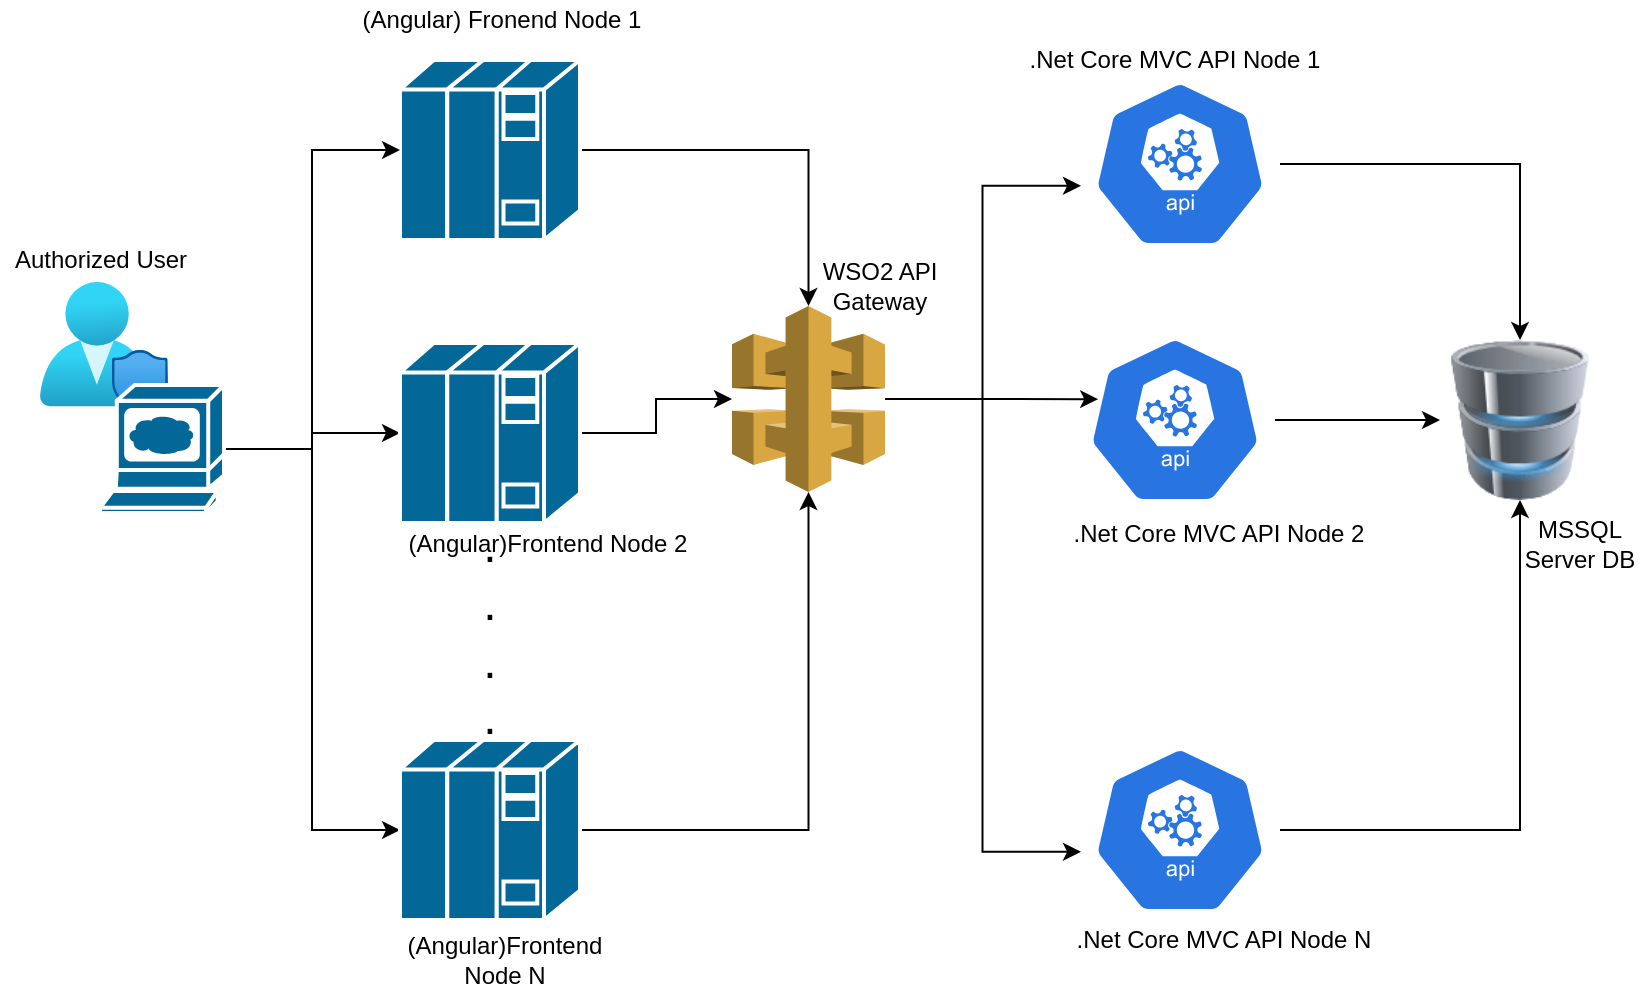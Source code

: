 <mxfile version="14.9.3" type="github" pages="3">
  <diagram id="_G_KSSuLEcDkvxsDeoga" name="Page-1">
    <mxGraphModel dx="1662" dy="772" grid="1" gridSize="10" guides="1" tooltips="1" connect="1" arrows="1" fold="1" page="1" pageScale="1" pageWidth="850" pageHeight="1100" math="0" shadow="0">
      <root>
        <mxCell id="0" />
        <mxCell id="1" parent="0" />
        <mxCell id="RTjLb2B1KZEINLzgVu64-1" value="" style="aspect=fixed;html=1;points=[];align=center;image;fontSize=12;image=img/lib/azure2/management_governance/User_Privacy.svg;" parent="1" vertex="1">
          <mxGeometry x="40" y="211" width="64" height="68" as="geometry" />
        </mxCell>
        <mxCell id="RTjLb2B1KZEINLzgVu64-15" style="edgeStyle=orthogonalEdgeStyle;rounded=0;orthogonalLoop=1;jettySize=auto;html=1;" parent="1" source="RTjLb2B1KZEINLzgVu64-2" target="RTjLb2B1KZEINLzgVu64-9" edge="1">
          <mxGeometry relative="1" as="geometry" />
        </mxCell>
        <mxCell id="RTjLb2B1KZEINLzgVu64-2" value="" style="shape=mxgraph.cisco.misc.front_end_processor;html=1;pointerEvents=1;dashed=0;fillColor=#036897;strokeColor=#ffffff;strokeWidth=2;verticalLabelPosition=bottom;verticalAlign=top;align=center;outlineConnect=0;" parent="1" vertex="1">
          <mxGeometry x="220" y="100" width="90" height="90" as="geometry" />
        </mxCell>
        <mxCell id="RTjLb2B1KZEINLzgVu64-22" style="edgeStyle=orthogonalEdgeStyle;rounded=0;orthogonalLoop=1;jettySize=auto;html=1;" parent="1" source="RTjLb2B1KZEINLzgVu64-3" target="RTjLb2B1KZEINLzgVu64-4" edge="1">
          <mxGeometry relative="1" as="geometry" />
        </mxCell>
        <mxCell id="RTjLb2B1KZEINLzgVu64-3" value="" style="html=1;dashed=0;whitespace=wrap;fillColor=#2875E2;strokeColor=#ffffff;points=[[0.005,0.63,0],[0.1,0.2,0],[0.9,0.2,0],[0.5,0,0],[0.995,0.63,0],[0.72,0.99,0],[0.5,1,0],[0.28,0.99,0]];shape=mxgraph.kubernetes.icon;prIcon=api" parent="1" vertex="1">
          <mxGeometry x="560" y="110" width="100" height="84" as="geometry" />
        </mxCell>
        <mxCell id="RTjLb2B1KZEINLzgVu64-4" value="" style="image;html=1;image=img/lib/clip_art/computers/Database_128x128.png" parent="1" vertex="1">
          <mxGeometry x="740" y="240" width="80" height="80" as="geometry" />
        </mxCell>
        <mxCell id="RTjLb2B1KZEINLzgVu64-21" style="edgeStyle=orthogonalEdgeStyle;rounded=0;orthogonalLoop=1;jettySize=auto;html=1;" parent="1" source="RTjLb2B1KZEINLzgVu64-5" target="RTjLb2B1KZEINLzgVu64-4" edge="1">
          <mxGeometry relative="1" as="geometry" />
        </mxCell>
        <mxCell id="RTjLb2B1KZEINLzgVu64-5" value="" style="html=1;dashed=0;whitespace=wrap;fillColor=#2875E2;strokeColor=#ffffff;points=[[0.005,0.63,0],[0.1,0.2,0],[0.9,0.2,0],[0.5,0,0],[0.995,0.63,0],[0.72,0.99,0],[0.5,1,0],[0.28,0.99,0]];shape=mxgraph.kubernetes.icon;prIcon=api" parent="1" vertex="1">
          <mxGeometry x="557.5" y="238" width="100" height="84" as="geometry" />
        </mxCell>
        <mxCell id="RTjLb2B1KZEINLzgVu64-23" style="edgeStyle=orthogonalEdgeStyle;rounded=0;orthogonalLoop=1;jettySize=auto;html=1;entryX=0.5;entryY=1;entryDx=0;entryDy=0;" parent="1" source="RTjLb2B1KZEINLzgVu64-7" target="RTjLb2B1KZEINLzgVu64-4" edge="1">
          <mxGeometry relative="1" as="geometry" />
        </mxCell>
        <mxCell id="RTjLb2B1KZEINLzgVu64-7" value="" style="html=1;dashed=0;whitespace=wrap;fillColor=#2875E2;strokeColor=#ffffff;points=[[0.005,0.63,0],[0.1,0.2,0],[0.9,0.2,0],[0.5,0,0],[0.995,0.63,0],[0.72,0.99,0],[0.5,1,0],[0.28,0.99,0]];shape=mxgraph.kubernetes.icon;prIcon=api" parent="1" vertex="1">
          <mxGeometry x="560" y="443" width="100" height="84" as="geometry" />
        </mxCell>
        <mxCell id="RTjLb2B1KZEINLzgVu64-18" style="edgeStyle=orthogonalEdgeStyle;rounded=0;orthogonalLoop=1;jettySize=auto;html=1;entryX=0.005;entryY=0.63;entryDx=0;entryDy=0;entryPerimeter=0;" parent="1" source="RTjLb2B1KZEINLzgVu64-9" target="RTjLb2B1KZEINLzgVu64-3" edge="1">
          <mxGeometry relative="1" as="geometry" />
        </mxCell>
        <mxCell id="RTjLb2B1KZEINLzgVu64-19" style="edgeStyle=orthogonalEdgeStyle;rounded=0;orthogonalLoop=1;jettySize=auto;html=1;entryX=0.116;entryY=0.376;entryDx=0;entryDy=0;entryPerimeter=0;" parent="1" source="RTjLb2B1KZEINLzgVu64-9" target="RTjLb2B1KZEINLzgVu64-5" edge="1">
          <mxGeometry relative="1" as="geometry" />
        </mxCell>
        <mxCell id="RTjLb2B1KZEINLzgVu64-20" style="edgeStyle=orthogonalEdgeStyle;rounded=0;orthogonalLoop=1;jettySize=auto;html=1;entryX=0.005;entryY=0.63;entryDx=0;entryDy=0;entryPerimeter=0;" parent="1" source="RTjLb2B1KZEINLzgVu64-9" target="RTjLb2B1KZEINLzgVu64-7" edge="1">
          <mxGeometry relative="1" as="geometry" />
        </mxCell>
        <mxCell id="RTjLb2B1KZEINLzgVu64-9" value="" style="outlineConnect=0;dashed=0;verticalLabelPosition=bottom;verticalAlign=top;align=center;html=1;shape=mxgraph.aws3.api_gateway;fillColor=#D9A741;gradientColor=none;" parent="1" vertex="1">
          <mxGeometry x="386" y="223" width="76.5" height="93" as="geometry" />
        </mxCell>
        <mxCell id="RTjLb2B1KZEINLzgVu64-37" style="edgeStyle=orthogonalEdgeStyle;rounded=0;orthogonalLoop=1;jettySize=auto;html=1;entryX=0;entryY=0.5;entryDx=0;entryDy=0;entryPerimeter=0;" parent="1" source="RTjLb2B1KZEINLzgVu64-12" target="RTjLb2B1KZEINLzgVu64-2" edge="1">
          <mxGeometry relative="1" as="geometry" />
        </mxCell>
        <mxCell id="RTjLb2B1KZEINLzgVu64-38" style="edgeStyle=orthogonalEdgeStyle;rounded=0;orthogonalLoop=1;jettySize=auto;html=1;" parent="1" source="RTjLb2B1KZEINLzgVu64-12" target="RTjLb2B1KZEINLzgVu64-13" edge="1">
          <mxGeometry relative="1" as="geometry" />
        </mxCell>
        <mxCell id="RTjLb2B1KZEINLzgVu64-39" style="edgeStyle=orthogonalEdgeStyle;rounded=0;orthogonalLoop=1;jettySize=auto;html=1;entryX=0;entryY=0.5;entryDx=0;entryDy=0;entryPerimeter=0;" parent="1" source="RTjLb2B1KZEINLzgVu64-12" target="RTjLb2B1KZEINLzgVu64-14" edge="1">
          <mxGeometry relative="1" as="geometry" />
        </mxCell>
        <mxCell id="RTjLb2B1KZEINLzgVu64-12" value="" style="shape=mxgraph.cisco.computers_and_peripherals.web_browser;html=1;pointerEvents=1;dashed=0;fillColor=#036897;strokeColor=#ffffff;strokeWidth=2;verticalLabelPosition=bottom;verticalAlign=top;align=center;outlineConnect=0;" parent="1" vertex="1">
          <mxGeometry x="70" y="262.5" width="62" height="64" as="geometry" />
        </mxCell>
        <mxCell id="RTjLb2B1KZEINLzgVu64-16" style="edgeStyle=orthogonalEdgeStyle;rounded=0;orthogonalLoop=1;jettySize=auto;html=1;" parent="1" source="RTjLb2B1KZEINLzgVu64-13" target="RTjLb2B1KZEINLzgVu64-9" edge="1">
          <mxGeometry relative="1" as="geometry" />
        </mxCell>
        <mxCell id="RTjLb2B1KZEINLzgVu64-13" value="" style="shape=mxgraph.cisco.misc.front_end_processor;html=1;pointerEvents=1;dashed=0;fillColor=#036897;strokeColor=#ffffff;strokeWidth=2;verticalLabelPosition=bottom;verticalAlign=top;align=center;outlineConnect=0;" parent="1" vertex="1">
          <mxGeometry x="220" y="241.5" width="90" height="90" as="geometry" />
        </mxCell>
        <mxCell id="RTjLb2B1KZEINLzgVu64-17" style="edgeStyle=orthogonalEdgeStyle;rounded=0;orthogonalLoop=1;jettySize=auto;html=1;" parent="1" source="RTjLb2B1KZEINLzgVu64-14" target="RTjLb2B1KZEINLzgVu64-9" edge="1">
          <mxGeometry relative="1" as="geometry" />
        </mxCell>
        <mxCell id="RTjLb2B1KZEINLzgVu64-14" value="" style="shape=mxgraph.cisco.misc.front_end_processor;html=1;pointerEvents=1;dashed=0;fillColor=#036897;strokeColor=#ffffff;strokeWidth=2;verticalLabelPosition=bottom;verticalAlign=top;align=center;outlineConnect=0;" parent="1" vertex="1">
          <mxGeometry x="220" y="440" width="90" height="90" as="geometry" />
        </mxCell>
        <mxCell id="RTjLb2B1KZEINLzgVu64-24" value="Authorized User" style="text;html=1;align=center;verticalAlign=middle;resizable=0;points=[];autosize=1;strokeColor=none;rotation=0;" parent="1" vertex="1">
          <mxGeometry x="20" y="190" width="100" height="20" as="geometry" />
        </mxCell>
        <mxCell id="RTjLb2B1KZEINLzgVu64-25" value="(Angular) Fronend Node 1" style="text;html=1;strokeColor=none;fillColor=none;align=center;verticalAlign=middle;whiteSpace=wrap;rounded=0;" parent="1" vertex="1">
          <mxGeometry x="194.5" y="70" width="152" height="20" as="geometry" />
        </mxCell>
        <mxCell id="RTjLb2B1KZEINLzgVu64-26" value="(Angular)Frontend Node 2" style="text;html=1;strokeColor=none;fillColor=none;align=center;verticalAlign=middle;whiteSpace=wrap;rounded=0;" parent="1" vertex="1">
          <mxGeometry x="218" y="332" width="152" height="20" as="geometry" />
        </mxCell>
        <mxCell id="RTjLb2B1KZEINLzgVu64-27" value="(Angular)Frontend Node N" style="text;html=1;strokeColor=none;fillColor=none;align=center;verticalAlign=middle;whiteSpace=wrap;rounded=0;" parent="1" vertex="1">
          <mxGeometry x="220" y="540" width="105" height="20" as="geometry" />
        </mxCell>
        <mxCell id="RTjLb2B1KZEINLzgVu64-29" value="&lt;font style=&quot;font-size: 24px&quot;&gt;.&lt;br&gt;.&lt;br&gt;.&lt;br&gt;.&lt;/font&gt;" style="text;html=1;strokeColor=none;fillColor=none;align=center;verticalAlign=middle;whiteSpace=wrap;rounded=0;" parent="1" vertex="1">
          <mxGeometry x="245" y="352" width="40" height="68" as="geometry" />
        </mxCell>
        <mxCell id="RTjLb2B1KZEINLzgVu64-30" value=".Net Core MVC API Node 1" style="text;html=1;strokeColor=none;fillColor=none;align=center;verticalAlign=middle;whiteSpace=wrap;rounded=0;" parent="1" vertex="1">
          <mxGeometry x="521.25" y="90" width="172.5" height="20" as="geometry" />
        </mxCell>
        <mxCell id="RTjLb2B1KZEINLzgVu64-31" value=".Net Core MVC API Node 2" style="text;html=1;strokeColor=none;fillColor=none;align=center;verticalAlign=middle;whiteSpace=wrap;rounded=0;" parent="1" vertex="1">
          <mxGeometry x="547.5" y="326.5" width="162.5" height="20" as="geometry" />
        </mxCell>
        <mxCell id="RTjLb2B1KZEINLzgVu64-32" value=".Net Core MVC API Node N" style="text;html=1;strokeColor=none;fillColor=none;align=center;verticalAlign=middle;whiteSpace=wrap;rounded=0;" parent="1" vertex="1">
          <mxGeometry x="552.5" y="530" width="157.5" height="20" as="geometry" />
        </mxCell>
        <mxCell id="RTjLb2B1KZEINLzgVu64-33" value="MSSQL Server DB" style="text;html=1;strokeColor=none;fillColor=none;align=center;verticalAlign=middle;whiteSpace=wrap;rounded=0;" parent="1" vertex="1">
          <mxGeometry x="780" y="332" width="60" height="20" as="geometry" />
        </mxCell>
        <mxCell id="RTjLb2B1KZEINLzgVu64-40" value="WSO2 API Gateway" style="text;html=1;strokeColor=none;fillColor=none;align=center;verticalAlign=middle;whiteSpace=wrap;rounded=0;" parent="1" vertex="1">
          <mxGeometry x="410" y="203" width="100" height="20" as="geometry" />
        </mxCell>
      </root>
    </mxGraphModel>
  </diagram>
  <diagram id="YeQ5WnP_opXEjZDOXT1R" name="Page-2">
    <mxGraphModel dx="1662" dy="772" grid="1" gridSize="10" guides="1" tooltips="1" connect="1" arrows="1" fold="1" page="1" pageScale="1" pageWidth="850" pageHeight="1100" math="0" shadow="0">
      <root>
        <mxCell id="av7Qaucfc7NkenjrNU9h-0" />
        <mxCell id="av7Qaucfc7NkenjrNU9h-1" parent="av7Qaucfc7NkenjrNU9h-0" />
        <mxCell id="uJwtJDLmQ1GzThIIfGV3-0" value="" style="aspect=fixed;html=1;points=[];align=center;image;fontSize=12;image=img/lib/azure2/management_governance/User_Privacy.svg;" vertex="1" parent="av7Qaucfc7NkenjrNU9h-1">
          <mxGeometry x="40" y="211" width="64" height="68" as="geometry" />
        </mxCell>
        <mxCell id="uJwtJDLmQ1GzThIIfGV3-1" style="edgeStyle=orthogonalEdgeStyle;rounded=0;orthogonalLoop=1;jettySize=auto;html=1;" edge="1" parent="av7Qaucfc7NkenjrNU9h-1" source="uJwtJDLmQ1GzThIIfGV3-2" target="uJwtJDLmQ1GzThIIfGV3-13">
          <mxGeometry relative="1" as="geometry" />
        </mxCell>
        <mxCell id="uJwtJDLmQ1GzThIIfGV3-2" value="" style="shape=mxgraph.cisco.misc.front_end_processor;html=1;pointerEvents=1;dashed=0;fillColor=#036897;strokeColor=#ffffff;strokeWidth=2;verticalLabelPosition=bottom;verticalAlign=top;align=center;outlineConnect=0;" vertex="1" parent="av7Qaucfc7NkenjrNU9h-1">
          <mxGeometry x="220" y="100" width="90" height="90" as="geometry" />
        </mxCell>
        <mxCell id="uJwtJDLmQ1GzThIIfGV3-3" style="edgeStyle=orthogonalEdgeStyle;rounded=0;orthogonalLoop=1;jettySize=auto;html=1;" edge="1" parent="av7Qaucfc7NkenjrNU9h-1" source="uJwtJDLmQ1GzThIIfGV3-4" target="uJwtJDLmQ1GzThIIfGV3-5">
          <mxGeometry relative="1" as="geometry" />
        </mxCell>
        <mxCell id="uJwtJDLmQ1GzThIIfGV3-4" value="" style="html=1;dashed=0;whitespace=wrap;fillColor=#2875E2;strokeColor=#ffffff;points=[[0.005,0.63,0],[0.1,0.2,0],[0.9,0.2,0],[0.5,0,0],[0.995,0.63,0],[0.72,0.99,0],[0.5,1,0],[0.28,0.99,0]];shape=mxgraph.kubernetes.icon;prIcon=api" vertex="1" parent="av7Qaucfc7NkenjrNU9h-1">
          <mxGeometry x="560" y="110" width="100" height="84" as="geometry" />
        </mxCell>
        <mxCell id="uJwtJDLmQ1GzThIIfGV3-5" value="" style="image;html=1;image=img/lib/clip_art/computers/Database_128x128.png" vertex="1" parent="av7Qaucfc7NkenjrNU9h-1">
          <mxGeometry x="740" y="240" width="80" height="80" as="geometry" />
        </mxCell>
        <mxCell id="uJwtJDLmQ1GzThIIfGV3-6" style="edgeStyle=orthogonalEdgeStyle;rounded=0;orthogonalLoop=1;jettySize=auto;html=1;" edge="1" parent="av7Qaucfc7NkenjrNU9h-1" source="uJwtJDLmQ1GzThIIfGV3-7" target="uJwtJDLmQ1GzThIIfGV3-5">
          <mxGeometry relative="1" as="geometry" />
        </mxCell>
        <mxCell id="uJwtJDLmQ1GzThIIfGV3-7" value="" style="html=1;dashed=0;whitespace=wrap;fillColor=#2875E2;strokeColor=#ffffff;points=[[0.005,0.63,0],[0.1,0.2,0],[0.9,0.2,0],[0.5,0,0],[0.995,0.63,0],[0.72,0.99,0],[0.5,1,0],[0.28,0.99,0]];shape=mxgraph.kubernetes.icon;prIcon=api" vertex="1" parent="av7Qaucfc7NkenjrNU9h-1">
          <mxGeometry x="557.5" y="238" width="100" height="84" as="geometry" />
        </mxCell>
        <mxCell id="uJwtJDLmQ1GzThIIfGV3-8" style="edgeStyle=orthogonalEdgeStyle;rounded=0;orthogonalLoop=1;jettySize=auto;html=1;entryX=0.5;entryY=1;entryDx=0;entryDy=0;" edge="1" parent="av7Qaucfc7NkenjrNU9h-1" source="uJwtJDLmQ1GzThIIfGV3-9" target="uJwtJDLmQ1GzThIIfGV3-5">
          <mxGeometry relative="1" as="geometry" />
        </mxCell>
        <mxCell id="uJwtJDLmQ1GzThIIfGV3-9" value="" style="html=1;dashed=0;whitespace=wrap;fillColor=#2875E2;strokeColor=#ffffff;points=[[0.005,0.63,0],[0.1,0.2,0],[0.9,0.2,0],[0.5,0,0],[0.995,0.63,0],[0.72,0.99,0],[0.5,1,0],[0.28,0.99,0]];shape=mxgraph.kubernetes.icon;prIcon=api" vertex="1" parent="av7Qaucfc7NkenjrNU9h-1">
          <mxGeometry x="560" y="443" width="100" height="84" as="geometry" />
        </mxCell>
        <mxCell id="uJwtJDLmQ1GzThIIfGV3-10" style="edgeStyle=orthogonalEdgeStyle;rounded=0;orthogonalLoop=1;jettySize=auto;html=1;entryX=0.005;entryY=0.63;entryDx=0;entryDy=0;entryPerimeter=0;" edge="1" parent="av7Qaucfc7NkenjrNU9h-1" source="uJwtJDLmQ1GzThIIfGV3-13" target="uJwtJDLmQ1GzThIIfGV3-4">
          <mxGeometry relative="1" as="geometry" />
        </mxCell>
        <mxCell id="uJwtJDLmQ1GzThIIfGV3-11" style="edgeStyle=orthogonalEdgeStyle;rounded=0;orthogonalLoop=1;jettySize=auto;html=1;entryX=0.116;entryY=0.376;entryDx=0;entryDy=0;entryPerimeter=0;" edge="1" parent="av7Qaucfc7NkenjrNU9h-1" source="uJwtJDLmQ1GzThIIfGV3-13" target="uJwtJDLmQ1GzThIIfGV3-7">
          <mxGeometry relative="1" as="geometry" />
        </mxCell>
        <mxCell id="uJwtJDLmQ1GzThIIfGV3-12" style="edgeStyle=orthogonalEdgeStyle;rounded=0;orthogonalLoop=1;jettySize=auto;html=1;entryX=0.005;entryY=0.63;entryDx=0;entryDy=0;entryPerimeter=0;" edge="1" parent="av7Qaucfc7NkenjrNU9h-1" source="uJwtJDLmQ1GzThIIfGV3-13" target="uJwtJDLmQ1GzThIIfGV3-9">
          <mxGeometry relative="1" as="geometry" />
        </mxCell>
        <mxCell id="uJwtJDLmQ1GzThIIfGV3-13" value="" style="outlineConnect=0;dashed=0;verticalLabelPosition=bottom;verticalAlign=top;align=center;html=1;shape=mxgraph.aws3.api_gateway;fillColor=#D9A741;gradientColor=none;" vertex="1" parent="av7Qaucfc7NkenjrNU9h-1">
          <mxGeometry x="386" y="223" width="76.5" height="93" as="geometry" />
        </mxCell>
        <mxCell id="uJwtJDLmQ1GzThIIfGV3-14" style="edgeStyle=orthogonalEdgeStyle;rounded=0;orthogonalLoop=1;jettySize=auto;html=1;entryX=0;entryY=0.5;entryDx=0;entryDy=0;entryPerimeter=0;" edge="1" parent="av7Qaucfc7NkenjrNU9h-1" source="uJwtJDLmQ1GzThIIfGV3-17" target="uJwtJDLmQ1GzThIIfGV3-2">
          <mxGeometry relative="1" as="geometry" />
        </mxCell>
        <mxCell id="uJwtJDLmQ1GzThIIfGV3-15" style="edgeStyle=orthogonalEdgeStyle;rounded=0;orthogonalLoop=1;jettySize=auto;html=1;" edge="1" parent="av7Qaucfc7NkenjrNU9h-1" source="uJwtJDLmQ1GzThIIfGV3-17" target="uJwtJDLmQ1GzThIIfGV3-19">
          <mxGeometry relative="1" as="geometry" />
        </mxCell>
        <mxCell id="uJwtJDLmQ1GzThIIfGV3-16" style="edgeStyle=orthogonalEdgeStyle;rounded=0;orthogonalLoop=1;jettySize=auto;html=1;entryX=0;entryY=0.5;entryDx=0;entryDy=0;entryPerimeter=0;" edge="1" parent="av7Qaucfc7NkenjrNU9h-1" source="uJwtJDLmQ1GzThIIfGV3-17" target="uJwtJDLmQ1GzThIIfGV3-21">
          <mxGeometry relative="1" as="geometry" />
        </mxCell>
        <mxCell id="uJwtJDLmQ1GzThIIfGV3-17" value="" style="shape=mxgraph.cisco.computers_and_peripherals.web_browser;html=1;pointerEvents=1;dashed=0;fillColor=#036897;strokeColor=#ffffff;strokeWidth=2;verticalLabelPosition=bottom;verticalAlign=top;align=center;outlineConnect=0;" vertex="1" parent="av7Qaucfc7NkenjrNU9h-1">
          <mxGeometry x="70" y="262.5" width="62" height="64" as="geometry" />
        </mxCell>
        <mxCell id="uJwtJDLmQ1GzThIIfGV3-18" style="edgeStyle=orthogonalEdgeStyle;rounded=0;orthogonalLoop=1;jettySize=auto;html=1;" edge="1" parent="av7Qaucfc7NkenjrNU9h-1" source="uJwtJDLmQ1GzThIIfGV3-19" target="uJwtJDLmQ1GzThIIfGV3-13">
          <mxGeometry relative="1" as="geometry" />
        </mxCell>
        <mxCell id="uJwtJDLmQ1GzThIIfGV3-19" value="" style="shape=mxgraph.cisco.misc.front_end_processor;html=1;pointerEvents=1;dashed=0;fillColor=#036897;strokeColor=#ffffff;strokeWidth=2;verticalLabelPosition=bottom;verticalAlign=top;align=center;outlineConnect=0;" vertex="1" parent="av7Qaucfc7NkenjrNU9h-1">
          <mxGeometry x="220" y="241.5" width="90" height="90" as="geometry" />
        </mxCell>
        <mxCell id="uJwtJDLmQ1GzThIIfGV3-20" style="edgeStyle=orthogonalEdgeStyle;rounded=0;orthogonalLoop=1;jettySize=auto;html=1;" edge="1" parent="av7Qaucfc7NkenjrNU9h-1" source="uJwtJDLmQ1GzThIIfGV3-21" target="uJwtJDLmQ1GzThIIfGV3-13">
          <mxGeometry relative="1" as="geometry" />
        </mxCell>
        <mxCell id="uJwtJDLmQ1GzThIIfGV3-21" value="" style="shape=mxgraph.cisco.misc.front_end_processor;html=1;pointerEvents=1;dashed=0;fillColor=#036897;strokeColor=#ffffff;strokeWidth=2;verticalLabelPosition=bottom;verticalAlign=top;align=center;outlineConnect=0;" vertex="1" parent="av7Qaucfc7NkenjrNU9h-1">
          <mxGeometry x="220" y="440" width="90" height="90" as="geometry" />
        </mxCell>
        <mxCell id="uJwtJDLmQ1GzThIIfGV3-22" value="Authorized User" style="text;html=1;align=center;verticalAlign=middle;resizable=0;points=[];autosize=1;strokeColor=none;rotation=0;" vertex="1" parent="av7Qaucfc7NkenjrNU9h-1">
          <mxGeometry x="20" y="190" width="100" height="20" as="geometry" />
        </mxCell>
        <mxCell id="uJwtJDLmQ1GzThIIfGV3-23" value="React Fronend Node 1" style="text;html=1;strokeColor=none;fillColor=none;align=center;verticalAlign=middle;whiteSpace=wrap;rounded=0;" vertex="1" parent="av7Qaucfc7NkenjrNU9h-1">
          <mxGeometry x="194.5" y="70" width="152" height="20" as="geometry" />
        </mxCell>
        <mxCell id="uJwtJDLmQ1GzThIIfGV3-24" value="React Node 2" style="text;html=1;strokeColor=none;fillColor=none;align=center;verticalAlign=middle;whiteSpace=wrap;rounded=0;" vertex="1" parent="av7Qaucfc7NkenjrNU9h-1">
          <mxGeometry x="218" y="332" width="152" height="20" as="geometry" />
        </mxCell>
        <mxCell id="uJwtJDLmQ1GzThIIfGV3-25" value="React Frontend Node N" style="text;html=1;strokeColor=none;fillColor=none;align=center;verticalAlign=middle;whiteSpace=wrap;rounded=0;" vertex="1" parent="av7Qaucfc7NkenjrNU9h-1">
          <mxGeometry x="220" y="540" width="105" height="20" as="geometry" />
        </mxCell>
        <mxCell id="uJwtJDLmQ1GzThIIfGV3-26" value="&lt;font style=&quot;font-size: 24px&quot;&gt;.&lt;br&gt;.&lt;br&gt;.&lt;br&gt;.&lt;/font&gt;" style="text;html=1;strokeColor=none;fillColor=none;align=center;verticalAlign=middle;whiteSpace=wrap;rounded=0;" vertex="1" parent="av7Qaucfc7NkenjrNU9h-1">
          <mxGeometry x="245" y="352" width="40" height="68" as="geometry" />
        </mxCell>
        <mxCell id="uJwtJDLmQ1GzThIIfGV3-27" value=".Net Core MVC API Node 1" style="text;html=1;strokeColor=none;fillColor=none;align=center;verticalAlign=middle;whiteSpace=wrap;rounded=0;" vertex="1" parent="av7Qaucfc7NkenjrNU9h-1">
          <mxGeometry x="521.25" y="90" width="172.5" height="20" as="geometry" />
        </mxCell>
        <mxCell id="uJwtJDLmQ1GzThIIfGV3-28" value=".Net Core MVC API Node 2" style="text;html=1;strokeColor=none;fillColor=none;align=center;verticalAlign=middle;whiteSpace=wrap;rounded=0;" vertex="1" parent="av7Qaucfc7NkenjrNU9h-1">
          <mxGeometry x="547.5" y="326.5" width="162.5" height="20" as="geometry" />
        </mxCell>
        <mxCell id="uJwtJDLmQ1GzThIIfGV3-29" value=".Net Core MVC API Node N" style="text;html=1;strokeColor=none;fillColor=none;align=center;verticalAlign=middle;whiteSpace=wrap;rounded=0;" vertex="1" parent="av7Qaucfc7NkenjrNU9h-1">
          <mxGeometry x="552.5" y="530" width="157.5" height="20" as="geometry" />
        </mxCell>
        <mxCell id="uJwtJDLmQ1GzThIIfGV3-30" value="MSSQL Server DB" style="text;html=1;strokeColor=none;fillColor=none;align=center;verticalAlign=middle;whiteSpace=wrap;rounded=0;" vertex="1" parent="av7Qaucfc7NkenjrNU9h-1">
          <mxGeometry x="780" y="332" width="60" height="20" as="geometry" />
        </mxCell>
        <mxCell id="uJwtJDLmQ1GzThIIfGV3-31" value="Oceleto API Gateway" style="text;html=1;strokeColor=none;fillColor=none;align=center;verticalAlign=middle;whiteSpace=wrap;rounded=0;" vertex="1" parent="av7Qaucfc7NkenjrNU9h-1">
          <mxGeometry x="410" y="203" width="100" height="20" as="geometry" />
        </mxCell>
      </root>
    </mxGraphModel>
  </diagram>
  <diagram id="ioG4SaRArJt9lBeXcYwH" name="Page-3">
    <mxGraphModel dx="1662" dy="772" grid="1" gridSize="10" guides="1" tooltips="1" connect="1" arrows="1" fold="1" page="1" pageScale="1" pageWidth="850" pageHeight="1100" math="0" shadow="0">
      <root>
        <mxCell id="B8Aq0IXDO2595s5HRBqM-0" />
        <mxCell id="B8Aq0IXDO2595s5HRBqM-1" parent="B8Aq0IXDO2595s5HRBqM-0" />
        <mxCell id="XXma71BnB3oC1tEjXwYb-0" value="" style="aspect=fixed;html=1;points=[];align=center;image;fontSize=12;image=img/lib/azure2/management_governance/User_Privacy.svg;" vertex="1" parent="B8Aq0IXDO2595s5HRBqM-1">
          <mxGeometry x="40" y="211" width="64" height="68" as="geometry" />
        </mxCell>
        <mxCell id="XXma71BnB3oC1tEjXwYb-1" style="edgeStyle=orthogonalEdgeStyle;rounded=0;orthogonalLoop=1;jettySize=auto;html=1;entryX=0.5;entryY=1;entryDx=0;entryDy=0;entryPerimeter=0;" edge="1" parent="B8Aq0IXDO2595s5HRBqM-1" source="XXma71BnB3oC1tEjXwYb-2" target="XXma71BnB3oC1tEjXwYb-36">
          <mxGeometry relative="1" as="geometry">
            <mxPoint x="255" y="340" as="targetPoint" />
          </mxGeometry>
        </mxCell>
        <mxCell id="XXma71BnB3oC1tEjXwYb-2" value="" style="shape=mxgraph.cisco.misc.front_end_processor;html=1;pointerEvents=1;dashed=0;fillColor=#036897;strokeColor=#ffffff;strokeWidth=2;verticalLabelPosition=bottom;verticalAlign=top;align=center;outlineConnect=0;" vertex="1" parent="B8Aq0IXDO2595s5HRBqM-1">
          <mxGeometry x="178.25" y="255" width="90" height="90" as="geometry" />
        </mxCell>
        <mxCell id="XXma71BnB3oC1tEjXwYb-3" style="edgeStyle=orthogonalEdgeStyle;rounded=0;orthogonalLoop=1;jettySize=auto;html=1;" edge="1" parent="B8Aq0IXDO2595s5HRBqM-1" source="XXma71BnB3oC1tEjXwYb-4" target="XXma71BnB3oC1tEjXwYb-5">
          <mxGeometry relative="1" as="geometry" />
        </mxCell>
        <mxCell id="XXma71BnB3oC1tEjXwYb-4" value="" style="html=1;dashed=0;whitespace=wrap;fillColor=#2875E2;strokeColor=#ffffff;points=[[0.005,0.63,0],[0.1,0.2,0],[0.9,0.2,0],[0.5,0,0],[0.995,0.63,0],[0.72,0.99,0],[0.5,1,0],[0.28,0.99,0]];shape=mxgraph.kubernetes.icon;prIcon=api" vertex="1" parent="B8Aq0IXDO2595s5HRBqM-1">
          <mxGeometry x="560" y="110" width="100" height="84" as="geometry" />
        </mxCell>
        <mxCell id="XXma71BnB3oC1tEjXwYb-5" value="" style="image;html=1;image=img/lib/clip_art/computers/Database_128x128.png" vertex="1" parent="B8Aq0IXDO2595s5HRBqM-1">
          <mxGeometry x="740" y="240" width="80" height="80" as="geometry" />
        </mxCell>
        <mxCell id="XXma71BnB3oC1tEjXwYb-6" style="edgeStyle=orthogonalEdgeStyle;rounded=0;orthogonalLoop=1;jettySize=auto;html=1;" edge="1" parent="B8Aq0IXDO2595s5HRBqM-1" source="XXma71BnB3oC1tEjXwYb-7" target="XXma71BnB3oC1tEjXwYb-5">
          <mxGeometry relative="1" as="geometry" />
        </mxCell>
        <mxCell id="XXma71BnB3oC1tEjXwYb-7" value="" style="html=1;dashed=0;whitespace=wrap;fillColor=#2875E2;strokeColor=#ffffff;points=[[0.005,0.63,0],[0.1,0.2,0],[0.9,0.2,0],[0.5,0,0],[0.995,0.63,0],[0.72,0.99,0],[0.5,1,0],[0.28,0.99,0]];shape=mxgraph.kubernetes.icon;prIcon=api" vertex="1" parent="B8Aq0IXDO2595s5HRBqM-1">
          <mxGeometry x="557.5" y="238" width="100" height="84" as="geometry" />
        </mxCell>
        <mxCell id="XXma71BnB3oC1tEjXwYb-8" style="edgeStyle=orthogonalEdgeStyle;rounded=0;orthogonalLoop=1;jettySize=auto;html=1;entryX=0.5;entryY=1;entryDx=0;entryDy=0;" edge="1" parent="B8Aq0IXDO2595s5HRBqM-1" source="XXma71BnB3oC1tEjXwYb-9" target="XXma71BnB3oC1tEjXwYb-5">
          <mxGeometry relative="1" as="geometry" />
        </mxCell>
        <mxCell id="XXma71BnB3oC1tEjXwYb-9" value="" style="html=1;dashed=0;whitespace=wrap;fillColor=#2875E2;strokeColor=#ffffff;points=[[0.005,0.63,0],[0.1,0.2,0],[0.9,0.2,0],[0.5,0,0],[0.995,0.63,0],[0.72,0.99,0],[0.5,1,0],[0.28,0.99,0]];shape=mxgraph.kubernetes.icon;prIcon=api" vertex="1" parent="B8Aq0IXDO2595s5HRBqM-1">
          <mxGeometry x="560" y="443" width="100" height="84" as="geometry" />
        </mxCell>
        <mxCell id="XXma71BnB3oC1tEjXwYb-10" style="edgeStyle=orthogonalEdgeStyle;rounded=0;orthogonalLoop=1;jettySize=auto;html=1;entryX=0.005;entryY=0.63;entryDx=0;entryDy=0;entryPerimeter=0;" edge="1" parent="B8Aq0IXDO2595s5HRBqM-1" source="XXma71BnB3oC1tEjXwYb-13" target="XXma71BnB3oC1tEjXwYb-4">
          <mxGeometry relative="1" as="geometry" />
        </mxCell>
        <mxCell id="XXma71BnB3oC1tEjXwYb-11" style="edgeStyle=orthogonalEdgeStyle;rounded=0;orthogonalLoop=1;jettySize=auto;html=1;entryX=0.095;entryY=0.702;entryDx=0;entryDy=0;entryPerimeter=0;" edge="1" parent="B8Aq0IXDO2595s5HRBqM-1" source="XXma71BnB3oC1tEjXwYb-13" target="XXma71BnB3oC1tEjXwYb-7">
          <mxGeometry relative="1" as="geometry">
            <mxPoint x="570" y="300" as="targetPoint" />
          </mxGeometry>
        </mxCell>
        <mxCell id="XXma71BnB3oC1tEjXwYb-12" style="edgeStyle=orthogonalEdgeStyle;rounded=0;orthogonalLoop=1;jettySize=auto;html=1;entryX=0.005;entryY=0.63;entryDx=0;entryDy=0;entryPerimeter=0;" edge="1" parent="B8Aq0IXDO2595s5HRBqM-1" source="XXma71BnB3oC1tEjXwYb-13" target="XXma71BnB3oC1tEjXwYb-9">
          <mxGeometry relative="1" as="geometry" />
        </mxCell>
        <mxCell id="XXma71BnB3oC1tEjXwYb-13" value="" style="outlineConnect=0;dashed=0;verticalLabelPosition=bottom;verticalAlign=top;align=center;html=1;shape=mxgraph.aws3.api_gateway;fillColor=#D9A741;gradientColor=none;" vertex="1" parent="B8Aq0IXDO2595s5HRBqM-1">
          <mxGeometry x="375" y="198.5" width="76.5" height="93" as="geometry" />
        </mxCell>
        <mxCell id="XXma71BnB3oC1tEjXwYb-14" style="edgeStyle=orthogonalEdgeStyle;rounded=0;orthogonalLoop=1;jettySize=auto;html=1;entryX=0;entryY=0.5;entryDx=0;entryDy=0;entryPerimeter=0;" edge="1" parent="B8Aq0IXDO2595s5HRBqM-1" source="XXma71BnB3oC1tEjXwYb-17" target="XXma71BnB3oC1tEjXwYb-2">
          <mxGeometry relative="1" as="geometry" />
        </mxCell>
        <mxCell id="XXma71BnB3oC1tEjXwYb-17" value="" style="shape=mxgraph.cisco.computers_and_peripherals.web_browser;html=1;pointerEvents=1;dashed=0;fillColor=#036897;strokeColor=#ffffff;strokeWidth=2;verticalLabelPosition=bottom;verticalAlign=top;align=center;outlineConnect=0;" vertex="1" parent="B8Aq0IXDO2595s5HRBqM-1">
          <mxGeometry x="30" y="268" width="62" height="64" as="geometry" />
        </mxCell>
        <mxCell id="XXma71BnB3oC1tEjXwYb-22" value="Authorized User" style="text;html=1;align=center;verticalAlign=middle;resizable=0;points=[];autosize=1;strokeColor=none;rotation=0;" vertex="1" parent="B8Aq0IXDO2595s5HRBqM-1">
          <mxGeometry x="20" y="190" width="100" height="20" as="geometry" />
        </mxCell>
        <mxCell id="XXma71BnB3oC1tEjXwYb-23" value="TAMM&amp;nbsp; Fronend Node 1" style="text;html=1;strokeColor=none;fillColor=none;align=center;verticalAlign=middle;whiteSpace=wrap;rounded=0;" vertex="1" parent="B8Aq0IXDO2595s5HRBqM-1">
          <mxGeometry x="147.25" y="220" width="152" height="20" as="geometry" />
        </mxCell>
        <mxCell id="XXma71BnB3oC1tEjXwYb-27" value=".Net Core MVC API Node 1" style="text;html=1;strokeColor=none;fillColor=none;align=center;verticalAlign=middle;whiteSpace=wrap;rounded=0;" vertex="1" parent="B8Aq0IXDO2595s5HRBqM-1">
          <mxGeometry x="521.25" y="90" width="172.5" height="20" as="geometry" />
        </mxCell>
        <mxCell id="XXma71BnB3oC1tEjXwYb-28" value=".Net Core MVC API Node 2" style="text;html=1;strokeColor=none;fillColor=none;align=center;verticalAlign=middle;whiteSpace=wrap;rounded=0;" vertex="1" parent="B8Aq0IXDO2595s5HRBqM-1">
          <mxGeometry x="547.5" y="326.5" width="162.5" height="20" as="geometry" />
        </mxCell>
        <mxCell id="XXma71BnB3oC1tEjXwYb-29" value=".Net Core MVC API Node N" style="text;html=1;strokeColor=none;fillColor=none;align=center;verticalAlign=middle;whiteSpace=wrap;rounded=0;" vertex="1" parent="B8Aq0IXDO2595s5HRBqM-1">
          <mxGeometry x="552.5" y="530" width="157.5" height="20" as="geometry" />
        </mxCell>
        <mxCell id="XXma71BnB3oC1tEjXwYb-30" value="MSSQL Server DB" style="text;html=1;strokeColor=none;fillColor=none;align=center;verticalAlign=middle;whiteSpace=wrap;rounded=0;" vertex="1" parent="B8Aq0IXDO2595s5HRBqM-1">
          <mxGeometry x="780" y="332" width="60" height="20" as="geometry" />
        </mxCell>
        <mxCell id="XXma71BnB3oC1tEjXwYb-31" value="Oceleto API Gateway" style="text;html=1;strokeColor=none;fillColor=none;align=center;verticalAlign=middle;whiteSpace=wrap;rounded=0;" vertex="1" parent="B8Aq0IXDO2595s5HRBqM-1">
          <mxGeometry x="375" y="174" width="100" height="20" as="geometry" />
        </mxCell>
        <mxCell id="XXma71BnB3oC1tEjXwYb-33" value="&lt;font style=&quot;font-size: 24px&quot;&gt;Jobseeker Application&lt;/font&gt;" style="rounded=1;whiteSpace=wrap;html=1;fontSize=32;" vertex="1" parent="B8Aq0IXDO2595s5HRBqM-1">
          <mxGeometry x="194.5" y="20" width="480" height="60" as="geometry" />
        </mxCell>
        <mxCell id="XXma71BnB3oC1tEjXwYb-38" style="edgeStyle=orthogonalEdgeStyle;rounded=0;orthogonalLoop=1;jettySize=auto;html=1;entryX=0.5;entryY=1;entryDx=0;entryDy=0;entryPerimeter=0;" edge="1" parent="B8Aq0IXDO2595s5HRBqM-1" source="XXma71BnB3oC1tEjXwYb-36" target="XXma71BnB3oC1tEjXwYb-13">
          <mxGeometry relative="1" as="geometry" />
        </mxCell>
        <mxCell id="XXma71BnB3oC1tEjXwYb-36" value="" style="outlineConnect=0;dashed=0;verticalLabelPosition=bottom;verticalAlign=top;align=center;html=1;shape=mxgraph.aws3.api_gateway;fillColor=#D9A741;gradientColor=none;" vertex="1" parent="B8Aq0IXDO2595s5HRBqM-1">
          <mxGeometry x="387" y="352" width="76.5" height="93" as="geometry" />
        </mxCell>
        <mxCell id="XXma71BnB3oC1tEjXwYb-39" value="ADDA API Gateway" style="text;html=1;strokeColor=none;fillColor=none;align=center;verticalAlign=middle;whiteSpace=wrap;rounded=0;" vertex="1" parent="B8Aq0IXDO2595s5HRBqM-1">
          <mxGeometry x="410" y="443" width="100" height="20" as="geometry" />
        </mxCell>
      </root>
    </mxGraphModel>
  </diagram>
</mxfile>

